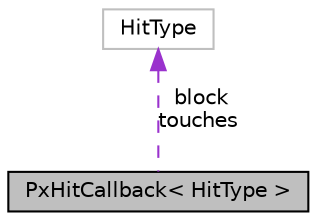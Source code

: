 digraph "PxHitCallback&lt; HitType &gt;"
{
  edge [fontname="Helvetica",fontsize="10",labelfontname="Helvetica",labelfontsize="10"];
  node [fontname="Helvetica",fontsize="10",shape=record];
  Node2 [label="PxHitCallback\< HitType \>",height=0.2,width=0.4,color="black", fillcolor="grey75", style="filled", fontcolor="black"];
  Node3 -> Node2 [dir="back",color="darkorchid3",fontsize="10",style="dashed",label=" block\ntouches" ,fontname="Helvetica"];
  Node3 [label="HitType",height=0.2,width=0.4,color="grey75", fillcolor="white", style="filled"];
}
